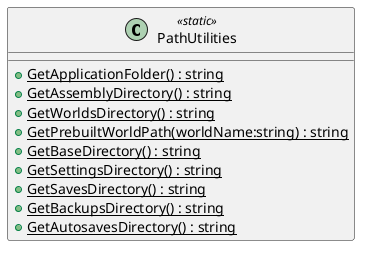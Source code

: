 @startuml
class PathUtilities <<static>> {
    + {static} GetApplicationFolder() : string
    + {static} GetAssemblyDirectory() : string
    + {static} GetWorldsDirectory() : string
    + {static} GetPrebuiltWorldPath(worldName:string) : string
    + {static} GetBaseDirectory() : string
    + {static} GetSettingsDirectory() : string
    + {static} GetSavesDirectory() : string
    + {static} GetBackupsDirectory() : string
    + {static} GetAutosavesDirectory() : string
}
@enduml
